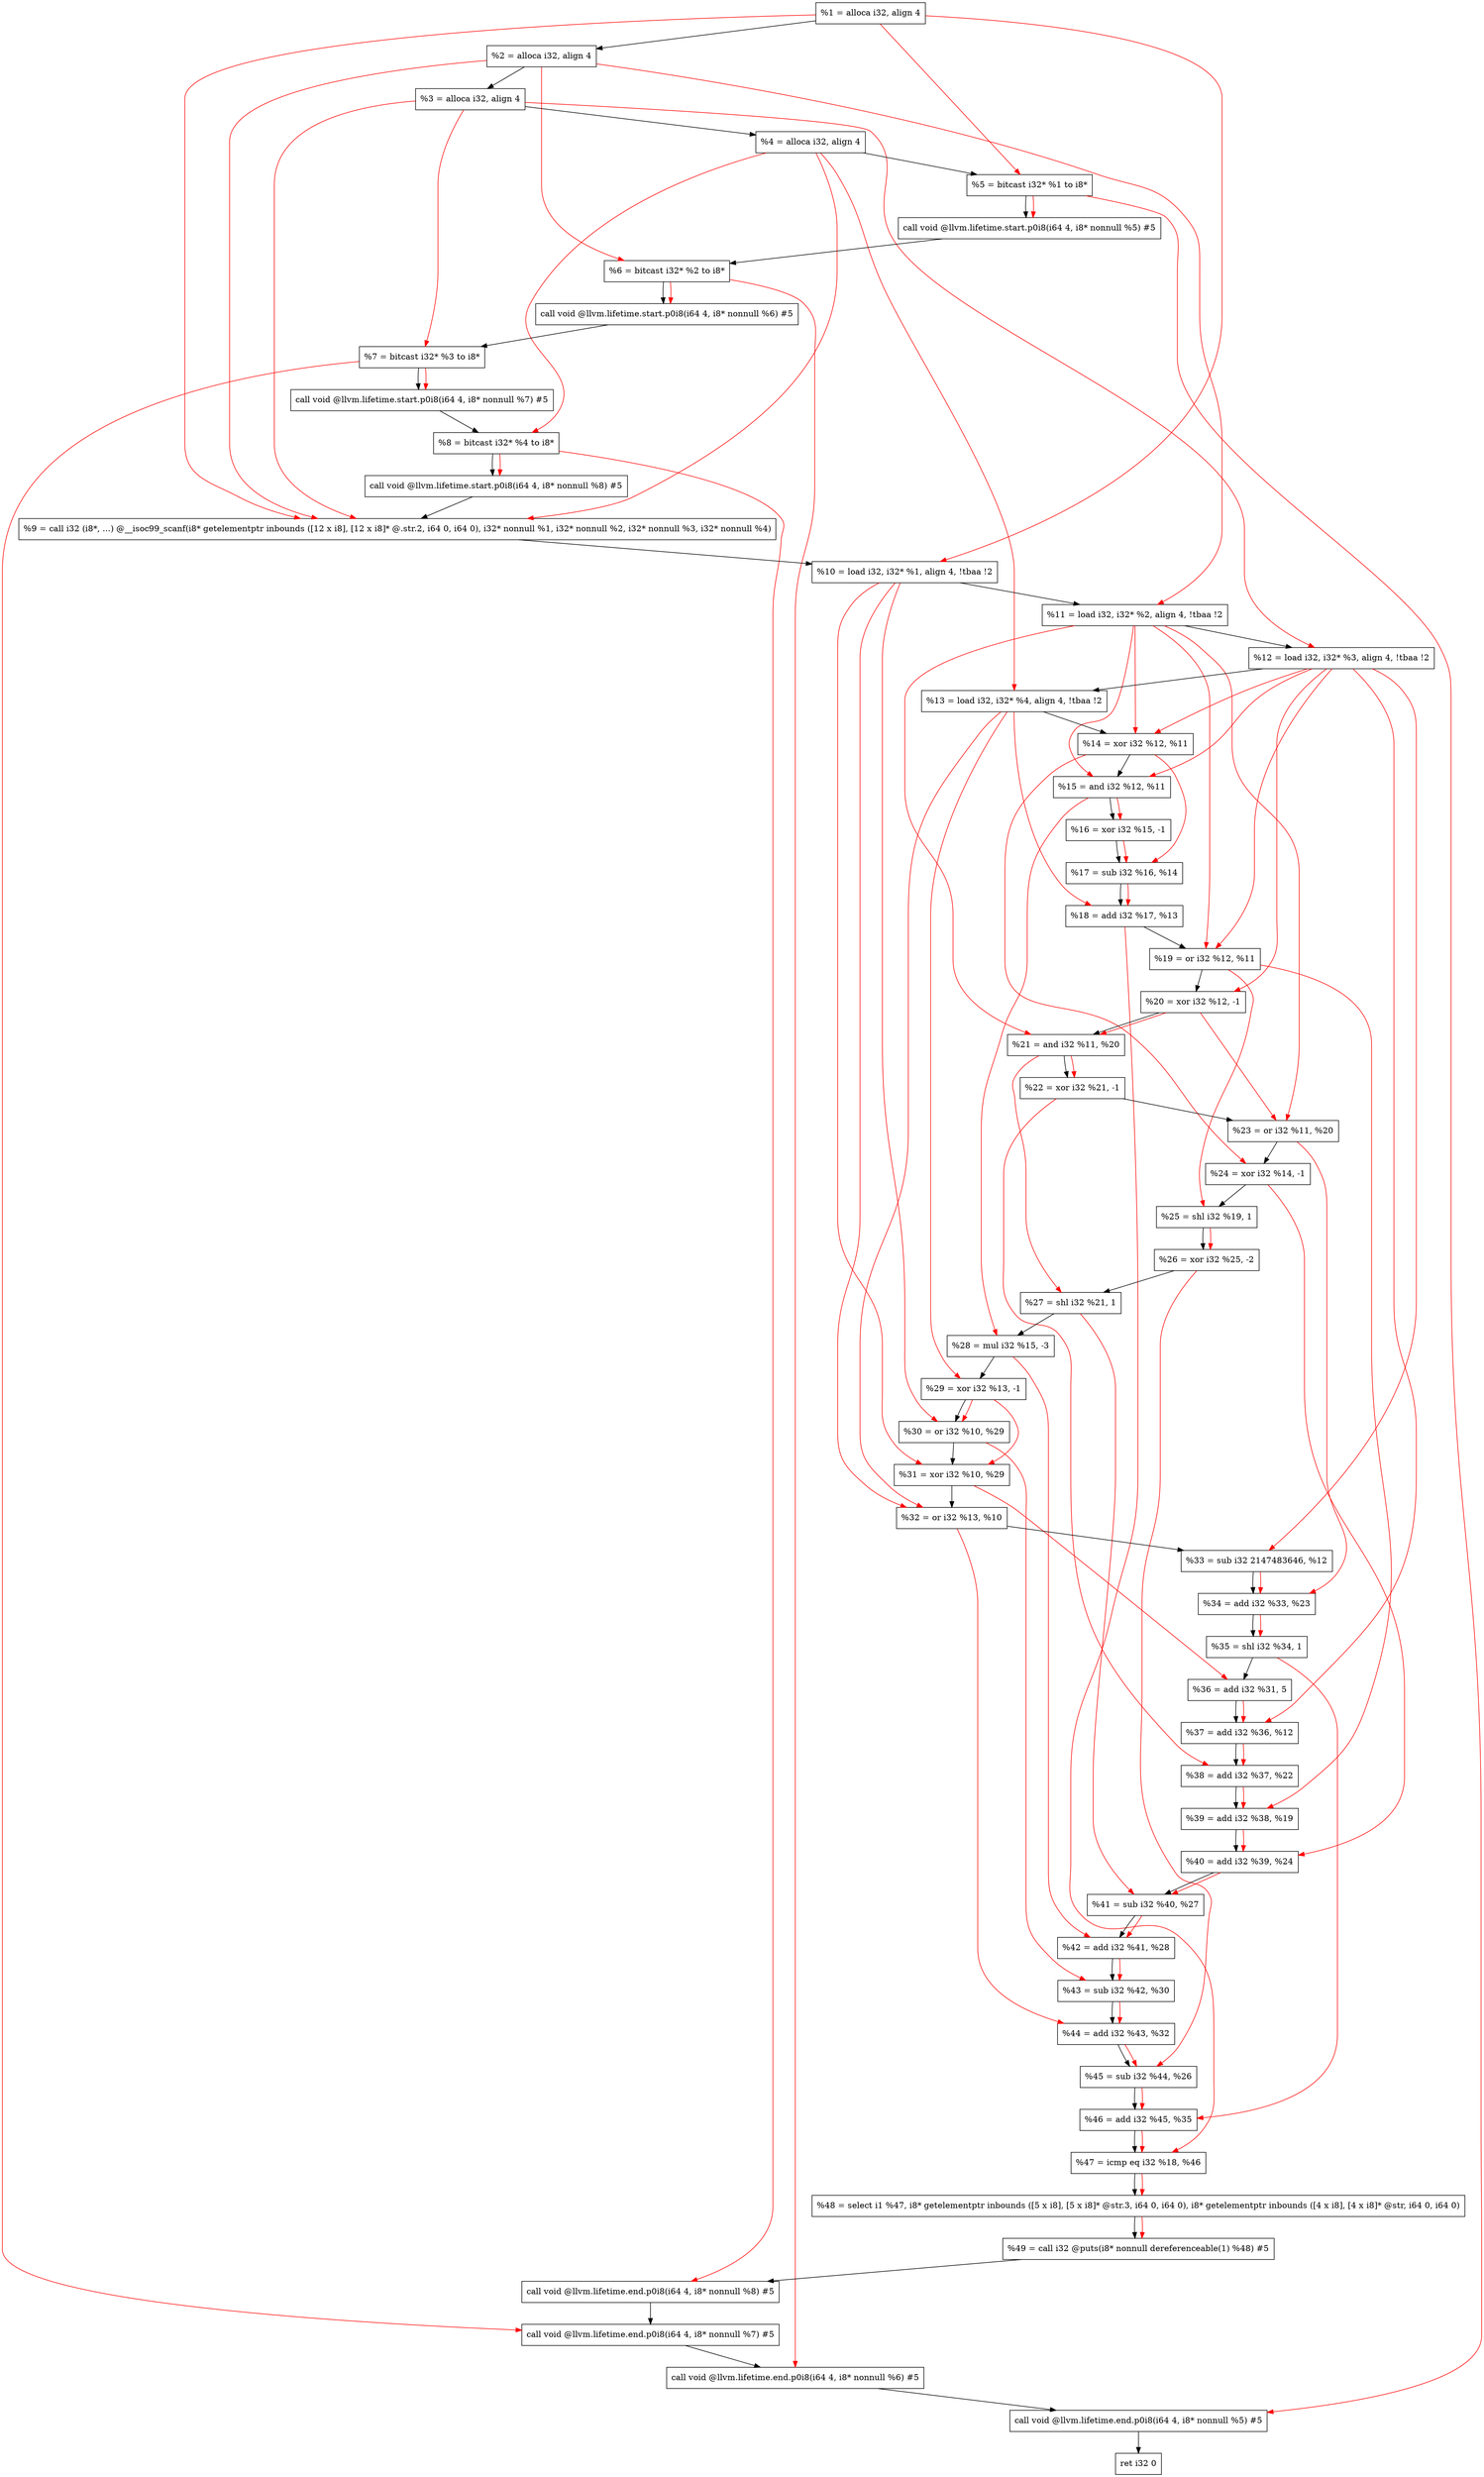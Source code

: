 digraph "DFG for'main' function" {
	Node0x1ab28b8[shape=record, label="  %1 = alloca i32, align 4"];
	Node0x1ab2938[shape=record, label="  %2 = alloca i32, align 4"];
	Node0x1ab29c8[shape=record, label="  %3 = alloca i32, align 4"];
	Node0x1ab2a28[shape=record, label="  %4 = alloca i32, align 4"];
	Node0x1ab2ad8[shape=record, label="  %5 = bitcast i32* %1 to i8*"];
	Node0x1ab2f08[shape=record, label="  call void @llvm.lifetime.start.p0i8(i64 4, i8* nonnull %5) #5"];
	Node0x1ab2fe8[shape=record, label="  %6 = bitcast i32* %2 to i8*"];
	Node0x1ab30e8[shape=record, label="  call void @llvm.lifetime.start.p0i8(i64 4, i8* nonnull %6) #5"];
	Node0x1ab31a8[shape=record, label="  %7 = bitcast i32* %3 to i8*"];
	Node0x1ab3258[shape=record, label="  call void @llvm.lifetime.start.p0i8(i64 4, i8* nonnull %7) #5"];
	Node0x1ab3318[shape=record, label="  %8 = bitcast i32* %4 to i8*"];
	Node0x1ab33c8[shape=record, label="  call void @llvm.lifetime.start.p0i8(i64 4, i8* nonnull %8) #5"];
	Node0x1aada40[shape=record, label="  %9 = call i32 (i8*, ...) @__isoc99_scanf(i8* getelementptr inbounds ([12 x i8], [12 x i8]* @.str.2, i64 0, i64 0), i32* nonnull %1, i32* nonnull %2, i32* nonnull %3, i32* nonnull %4)"];
	Node0x1ab35c8[shape=record, label="  %10 = load i32, i32* %1, align 4, !tbaa !2"];
	Node0x1ab4538[shape=record, label="  %11 = load i32, i32* %2, align 4, !tbaa !2"];
	Node0x1ab4ba8[shape=record, label="  %12 = load i32, i32* %3, align 4, !tbaa !2"];
	Node0x1ab4c08[shape=record, label="  %13 = load i32, i32* %4, align 4, !tbaa !2"];
	Node0x1ab4c80[shape=record, label="  %14 = xor i32 %12, %11"];
	Node0x1ab4cf0[shape=record, label="  %15 = and i32 %12, %11"];
	Node0x1ab4d60[shape=record, label="  %16 = xor i32 %15, -1"];
	Node0x1ab4dd0[shape=record, label="  %17 = sub i32 %16, %14"];
	Node0x1ab4e40[shape=record, label="  %18 = add i32 %17, %13"];
	Node0x1ab4eb0[shape=record, label="  %19 = or i32 %12, %11"];
	Node0x1ab4f20[shape=record, label="  %20 = xor i32 %12, -1"];
	Node0x1ab4f90[shape=record, label="  %21 = and i32 %11, %20"];
	Node0x1ab5000[shape=record, label="  %22 = xor i32 %21, -1"];
	Node0x1ab5070[shape=record, label="  %23 = or i32 %11, %20"];
	Node0x1ab50e0[shape=record, label="  %24 = xor i32 %14, -1"];
	Node0x1ab5150[shape=record, label="  %25 = shl i32 %19, 1"];
	Node0x1ab51c0[shape=record, label="  %26 = xor i32 %25, -2"];
	Node0x1ab5230[shape=record, label="  %27 = shl i32 %21, 1"];
	Node0x1ab52a0[shape=record, label="  %28 = mul i32 %15, -3"];
	Node0x1ab5310[shape=record, label="  %29 = xor i32 %13, -1"];
	Node0x1ab5380[shape=record, label="  %30 = or i32 %10, %29"];
	Node0x1ab53f0[shape=record, label="  %31 = xor i32 %10, %29"];
	Node0x1ab5460[shape=record, label="  %32 = or i32 %13, %10"];
	Node0x1ab54d0[shape=record, label="  %33 = sub i32 2147483646, %12"];
	Node0x1ab5540[shape=record, label="  %34 = add i32 %33, %23"];
	Node0x1ab55b0[shape=record, label="  %35 = shl i32 %34, 1"];
	Node0x1ab5620[shape=record, label="  %36 = add i32 %31, 5"];
	Node0x1ab5690[shape=record, label="  %37 = add i32 %36, %12"];
	Node0x1ab5700[shape=record, label="  %38 = add i32 %37, %22"];
	Node0x1ab5770[shape=record, label="  %39 = add i32 %38, %19"];
	Node0x1ab57e0[shape=record, label="  %40 = add i32 %39, %24"];
	Node0x1ab5850[shape=record, label="  %41 = sub i32 %40, %27"];
	Node0x1ab58c0[shape=record, label="  %42 = add i32 %41, %28"];
	Node0x1ab5930[shape=record, label="  %43 = sub i32 %42, %30"];
	Node0x1ab59a0[shape=record, label="  %44 = add i32 %43, %32"];
	Node0x1ab5a10[shape=record, label="  %45 = sub i32 %44, %26"];
	Node0x1ab5a80[shape=record, label="  %46 = add i32 %45, %35"];
	Node0x1ab5af0[shape=record, label="  %47 = icmp eq i32 %18, %46"];
	Node0x1a528b8[shape=record, label="  %48 = select i1 %47, i8* getelementptr inbounds ([5 x i8], [5 x i8]* @str.3, i64 0, i64 0), i8* getelementptr inbounds ([4 x i8], [4 x i8]* @str, i64 0, i64 0)"];
	Node0x1ab5b80[shape=record, label="  %49 = call i32 @puts(i8* nonnull dereferenceable(1) %48) #5"];
	Node0x1ab5e28[shape=record, label="  call void @llvm.lifetime.end.p0i8(i64 4, i8* nonnull %8) #5"];
	Node0x1ab5f88[shape=record, label="  call void @llvm.lifetime.end.p0i8(i64 4, i8* nonnull %7) #5"];
	Node0x1ab6098[shape=record, label="  call void @llvm.lifetime.end.p0i8(i64 4, i8* nonnull %6) #5"];
	Node0x1ab61a8[shape=record, label="  call void @llvm.lifetime.end.p0i8(i64 4, i8* nonnull %5) #5"];
	Node0x1ab6268[shape=record, label="  ret i32 0"];
	Node0x1ab28b8 -> Node0x1ab2938;
	Node0x1ab2938 -> Node0x1ab29c8;
	Node0x1ab29c8 -> Node0x1ab2a28;
	Node0x1ab2a28 -> Node0x1ab2ad8;
	Node0x1ab2ad8 -> Node0x1ab2f08;
	Node0x1ab2f08 -> Node0x1ab2fe8;
	Node0x1ab2fe8 -> Node0x1ab30e8;
	Node0x1ab30e8 -> Node0x1ab31a8;
	Node0x1ab31a8 -> Node0x1ab3258;
	Node0x1ab3258 -> Node0x1ab3318;
	Node0x1ab3318 -> Node0x1ab33c8;
	Node0x1ab33c8 -> Node0x1aada40;
	Node0x1aada40 -> Node0x1ab35c8;
	Node0x1ab35c8 -> Node0x1ab4538;
	Node0x1ab4538 -> Node0x1ab4ba8;
	Node0x1ab4ba8 -> Node0x1ab4c08;
	Node0x1ab4c08 -> Node0x1ab4c80;
	Node0x1ab4c80 -> Node0x1ab4cf0;
	Node0x1ab4cf0 -> Node0x1ab4d60;
	Node0x1ab4d60 -> Node0x1ab4dd0;
	Node0x1ab4dd0 -> Node0x1ab4e40;
	Node0x1ab4e40 -> Node0x1ab4eb0;
	Node0x1ab4eb0 -> Node0x1ab4f20;
	Node0x1ab4f20 -> Node0x1ab4f90;
	Node0x1ab4f90 -> Node0x1ab5000;
	Node0x1ab5000 -> Node0x1ab5070;
	Node0x1ab5070 -> Node0x1ab50e0;
	Node0x1ab50e0 -> Node0x1ab5150;
	Node0x1ab5150 -> Node0x1ab51c0;
	Node0x1ab51c0 -> Node0x1ab5230;
	Node0x1ab5230 -> Node0x1ab52a0;
	Node0x1ab52a0 -> Node0x1ab5310;
	Node0x1ab5310 -> Node0x1ab5380;
	Node0x1ab5380 -> Node0x1ab53f0;
	Node0x1ab53f0 -> Node0x1ab5460;
	Node0x1ab5460 -> Node0x1ab54d0;
	Node0x1ab54d0 -> Node0x1ab5540;
	Node0x1ab5540 -> Node0x1ab55b0;
	Node0x1ab55b0 -> Node0x1ab5620;
	Node0x1ab5620 -> Node0x1ab5690;
	Node0x1ab5690 -> Node0x1ab5700;
	Node0x1ab5700 -> Node0x1ab5770;
	Node0x1ab5770 -> Node0x1ab57e0;
	Node0x1ab57e0 -> Node0x1ab5850;
	Node0x1ab5850 -> Node0x1ab58c0;
	Node0x1ab58c0 -> Node0x1ab5930;
	Node0x1ab5930 -> Node0x1ab59a0;
	Node0x1ab59a0 -> Node0x1ab5a10;
	Node0x1ab5a10 -> Node0x1ab5a80;
	Node0x1ab5a80 -> Node0x1ab5af0;
	Node0x1ab5af0 -> Node0x1a528b8;
	Node0x1a528b8 -> Node0x1ab5b80;
	Node0x1ab5b80 -> Node0x1ab5e28;
	Node0x1ab5e28 -> Node0x1ab5f88;
	Node0x1ab5f88 -> Node0x1ab6098;
	Node0x1ab6098 -> Node0x1ab61a8;
	Node0x1ab61a8 -> Node0x1ab6268;
edge [color=red]
	Node0x1ab28b8 -> Node0x1ab2ad8;
	Node0x1ab2ad8 -> Node0x1ab2f08;
	Node0x1ab2938 -> Node0x1ab2fe8;
	Node0x1ab2fe8 -> Node0x1ab30e8;
	Node0x1ab29c8 -> Node0x1ab31a8;
	Node0x1ab31a8 -> Node0x1ab3258;
	Node0x1ab2a28 -> Node0x1ab3318;
	Node0x1ab3318 -> Node0x1ab33c8;
	Node0x1ab28b8 -> Node0x1aada40;
	Node0x1ab2938 -> Node0x1aada40;
	Node0x1ab29c8 -> Node0x1aada40;
	Node0x1ab2a28 -> Node0x1aada40;
	Node0x1ab28b8 -> Node0x1ab35c8;
	Node0x1ab2938 -> Node0x1ab4538;
	Node0x1ab29c8 -> Node0x1ab4ba8;
	Node0x1ab2a28 -> Node0x1ab4c08;
	Node0x1ab4ba8 -> Node0x1ab4c80;
	Node0x1ab4538 -> Node0x1ab4c80;
	Node0x1ab4ba8 -> Node0x1ab4cf0;
	Node0x1ab4538 -> Node0x1ab4cf0;
	Node0x1ab4cf0 -> Node0x1ab4d60;
	Node0x1ab4d60 -> Node0x1ab4dd0;
	Node0x1ab4c80 -> Node0x1ab4dd0;
	Node0x1ab4dd0 -> Node0x1ab4e40;
	Node0x1ab4c08 -> Node0x1ab4e40;
	Node0x1ab4ba8 -> Node0x1ab4eb0;
	Node0x1ab4538 -> Node0x1ab4eb0;
	Node0x1ab4ba8 -> Node0x1ab4f20;
	Node0x1ab4538 -> Node0x1ab4f90;
	Node0x1ab4f20 -> Node0x1ab4f90;
	Node0x1ab4f90 -> Node0x1ab5000;
	Node0x1ab4538 -> Node0x1ab5070;
	Node0x1ab4f20 -> Node0x1ab5070;
	Node0x1ab4c80 -> Node0x1ab50e0;
	Node0x1ab4eb0 -> Node0x1ab5150;
	Node0x1ab5150 -> Node0x1ab51c0;
	Node0x1ab4f90 -> Node0x1ab5230;
	Node0x1ab4cf0 -> Node0x1ab52a0;
	Node0x1ab4c08 -> Node0x1ab5310;
	Node0x1ab35c8 -> Node0x1ab5380;
	Node0x1ab5310 -> Node0x1ab5380;
	Node0x1ab35c8 -> Node0x1ab53f0;
	Node0x1ab5310 -> Node0x1ab53f0;
	Node0x1ab4c08 -> Node0x1ab5460;
	Node0x1ab35c8 -> Node0x1ab5460;
	Node0x1ab4ba8 -> Node0x1ab54d0;
	Node0x1ab54d0 -> Node0x1ab5540;
	Node0x1ab5070 -> Node0x1ab5540;
	Node0x1ab5540 -> Node0x1ab55b0;
	Node0x1ab53f0 -> Node0x1ab5620;
	Node0x1ab5620 -> Node0x1ab5690;
	Node0x1ab4ba8 -> Node0x1ab5690;
	Node0x1ab5690 -> Node0x1ab5700;
	Node0x1ab5000 -> Node0x1ab5700;
	Node0x1ab5700 -> Node0x1ab5770;
	Node0x1ab4eb0 -> Node0x1ab5770;
	Node0x1ab5770 -> Node0x1ab57e0;
	Node0x1ab50e0 -> Node0x1ab57e0;
	Node0x1ab57e0 -> Node0x1ab5850;
	Node0x1ab5230 -> Node0x1ab5850;
	Node0x1ab5850 -> Node0x1ab58c0;
	Node0x1ab52a0 -> Node0x1ab58c0;
	Node0x1ab58c0 -> Node0x1ab5930;
	Node0x1ab5380 -> Node0x1ab5930;
	Node0x1ab5930 -> Node0x1ab59a0;
	Node0x1ab5460 -> Node0x1ab59a0;
	Node0x1ab59a0 -> Node0x1ab5a10;
	Node0x1ab51c0 -> Node0x1ab5a10;
	Node0x1ab5a10 -> Node0x1ab5a80;
	Node0x1ab55b0 -> Node0x1ab5a80;
	Node0x1ab4e40 -> Node0x1ab5af0;
	Node0x1ab5a80 -> Node0x1ab5af0;
	Node0x1ab5af0 -> Node0x1a528b8;
	Node0x1a528b8 -> Node0x1ab5b80;
	Node0x1ab3318 -> Node0x1ab5e28;
	Node0x1ab31a8 -> Node0x1ab5f88;
	Node0x1ab2fe8 -> Node0x1ab6098;
	Node0x1ab2ad8 -> Node0x1ab61a8;
}
